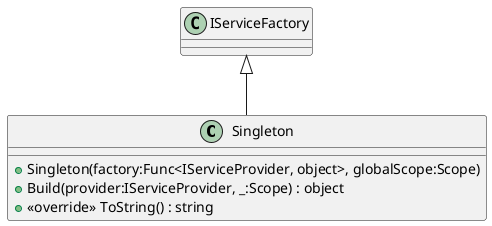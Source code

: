 @startuml
class Singleton {
    + Singleton(factory:Func<IServiceProvider, object>, globalScope:Scope)
    + Build(provider:IServiceProvider, _:Scope) : object
    + <<override>> ToString() : string
}
IServiceFactory <|-- Singleton
@enduml
